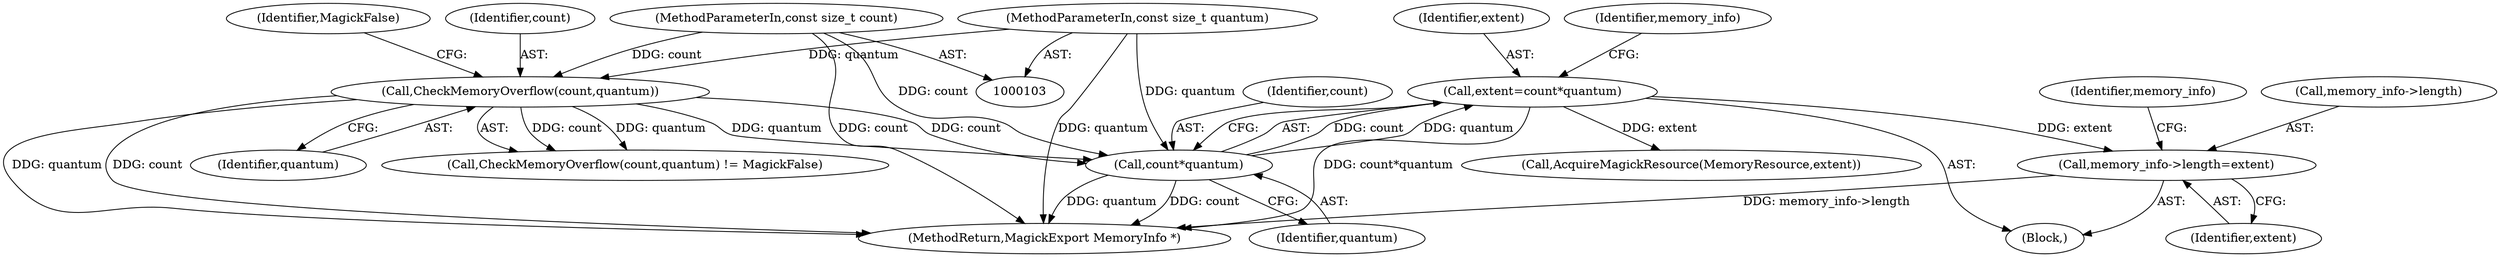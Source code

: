 digraph "0_ImageMagick_0474237508f39c4f783208123431815f1ededb76_5@pointer" {
"1000151" [label="(Call,memory_info->length=extent)"];
"1000146" [label="(Call,extent=count*quantum)"];
"1000148" [label="(Call,count*quantum)"];
"1000111" [label="(Call,CheckMemoryOverflow(count,quantum))"];
"1000104" [label="(MethodParameterIn,const size_t count)"];
"1000105" [label="(MethodParameterIn,const size_t quantum)"];
"1000104" [label="(MethodParameterIn,const size_t count)"];
"1000150" [label="(Identifier,quantum)"];
"1000158" [label="(Identifier,memory_info)"];
"1000146" [label="(Call,extent=count*quantum)"];
"1000163" [label="(Call,AcquireMagickResource(MemoryResource,extent))"];
"1000111" [label="(Call,CheckMemoryOverflow(count,quantum))"];
"1000155" [label="(Identifier,extent)"];
"1000148" [label="(Call,count*quantum)"];
"1000149" [label="(Identifier,count)"];
"1000110" [label="(Call,CheckMemoryOverflow(count,quantum) != MagickFalse)"];
"1000113" [label="(Identifier,quantum)"];
"1000112" [label="(Identifier,count)"];
"1000114" [label="(Identifier,MagickFalse)"];
"1000153" [label="(Identifier,memory_info)"];
"1000151" [label="(Call,memory_info->length=extent)"];
"1000147" [label="(Identifier,extent)"];
"1000355" [label="(MethodReturn,MagickExport MemoryInfo *)"];
"1000105" [label="(MethodParameterIn,const size_t quantum)"];
"1000152" [label="(Call,memory_info->length)"];
"1000106" [label="(Block,)"];
"1000151" -> "1000106"  [label="AST: "];
"1000151" -> "1000155"  [label="CFG: "];
"1000152" -> "1000151"  [label="AST: "];
"1000155" -> "1000151"  [label="AST: "];
"1000158" -> "1000151"  [label="CFG: "];
"1000151" -> "1000355"  [label="DDG: memory_info->length"];
"1000146" -> "1000151"  [label="DDG: extent"];
"1000146" -> "1000106"  [label="AST: "];
"1000146" -> "1000148"  [label="CFG: "];
"1000147" -> "1000146"  [label="AST: "];
"1000148" -> "1000146"  [label="AST: "];
"1000153" -> "1000146"  [label="CFG: "];
"1000146" -> "1000355"  [label="DDG: count*quantum"];
"1000148" -> "1000146"  [label="DDG: count"];
"1000148" -> "1000146"  [label="DDG: quantum"];
"1000146" -> "1000163"  [label="DDG: extent"];
"1000148" -> "1000150"  [label="CFG: "];
"1000149" -> "1000148"  [label="AST: "];
"1000150" -> "1000148"  [label="AST: "];
"1000148" -> "1000355"  [label="DDG: count"];
"1000148" -> "1000355"  [label="DDG: quantum"];
"1000111" -> "1000148"  [label="DDG: count"];
"1000111" -> "1000148"  [label="DDG: quantum"];
"1000104" -> "1000148"  [label="DDG: count"];
"1000105" -> "1000148"  [label="DDG: quantum"];
"1000111" -> "1000110"  [label="AST: "];
"1000111" -> "1000113"  [label="CFG: "];
"1000112" -> "1000111"  [label="AST: "];
"1000113" -> "1000111"  [label="AST: "];
"1000114" -> "1000111"  [label="CFG: "];
"1000111" -> "1000355"  [label="DDG: count"];
"1000111" -> "1000355"  [label="DDG: quantum"];
"1000111" -> "1000110"  [label="DDG: count"];
"1000111" -> "1000110"  [label="DDG: quantum"];
"1000104" -> "1000111"  [label="DDG: count"];
"1000105" -> "1000111"  [label="DDG: quantum"];
"1000104" -> "1000103"  [label="AST: "];
"1000104" -> "1000355"  [label="DDG: count"];
"1000105" -> "1000103"  [label="AST: "];
"1000105" -> "1000355"  [label="DDG: quantum"];
}
